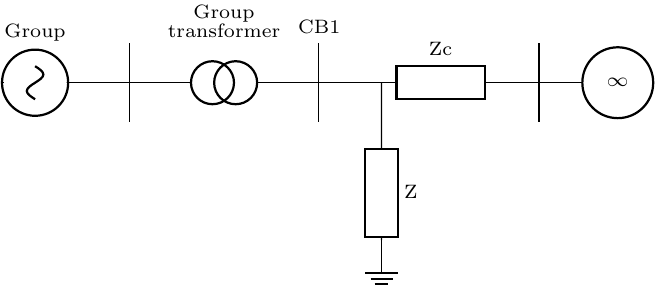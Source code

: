 \documentclass[crop,tikz]{standalone}
\usepackage{circuitikz}
\usetikzlibrary{arrows}
\tikzset{
  font={\fontsize{7pt}{7}\selectfont}}
\begin{document}
\begin{tikzpicture}
    \draw   (0.2,0) to [vsourcesin,l=Group] (1,0)
    to [draw,voosource,align=center,l={Group\\ transformer}]  node[above,yshift=0.5cm] {CB1} (5,0)
    to [generic,l=Zc] (6.5,0) to (6.5,0)
    to  (6.5,0) to  (8.0,0) node[draw,thick,circle,minimum width=9mm,fill=white]{$\infty$};
    \draw (1.8,0.5) to (1.8,-0.5);
    \draw (4.2,0.5) to (4.2,-0.5);
    \draw (7.0,0.5) to (7.0,-0.5);
    \draw (5.0,-2.0) node[ground]{~$$} to [generic,l_=Z] (5.0,-0.8) to (5.0, 0);
\end{tikzpicture}
\end{document}